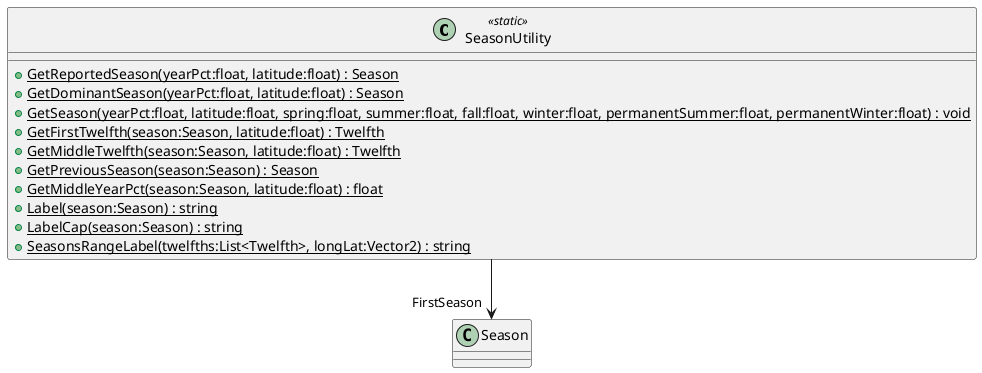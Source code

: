 @startuml
class SeasonUtility <<static>> {
    + {static} GetReportedSeason(yearPct:float, latitude:float) : Season
    + {static} GetDominantSeason(yearPct:float, latitude:float) : Season
    + {static} GetSeason(yearPct:float, latitude:float, spring:float, summer:float, fall:float, winter:float, permanentSummer:float, permanentWinter:float) : void
    + {static} GetFirstTwelfth(season:Season, latitude:float) : Twelfth
    + {static} GetMiddleTwelfth(season:Season, latitude:float) : Twelfth
    + {static} GetPreviousSeason(season:Season) : Season
    + {static} GetMiddleYearPct(season:Season, latitude:float) : float
    + {static} Label(season:Season) : string
    + {static} LabelCap(season:Season) : string
    + {static} SeasonsRangeLabel(twelfths:List<Twelfth>, longLat:Vector2) : string
}
SeasonUtility --> "FirstSeason" Season
@enduml

